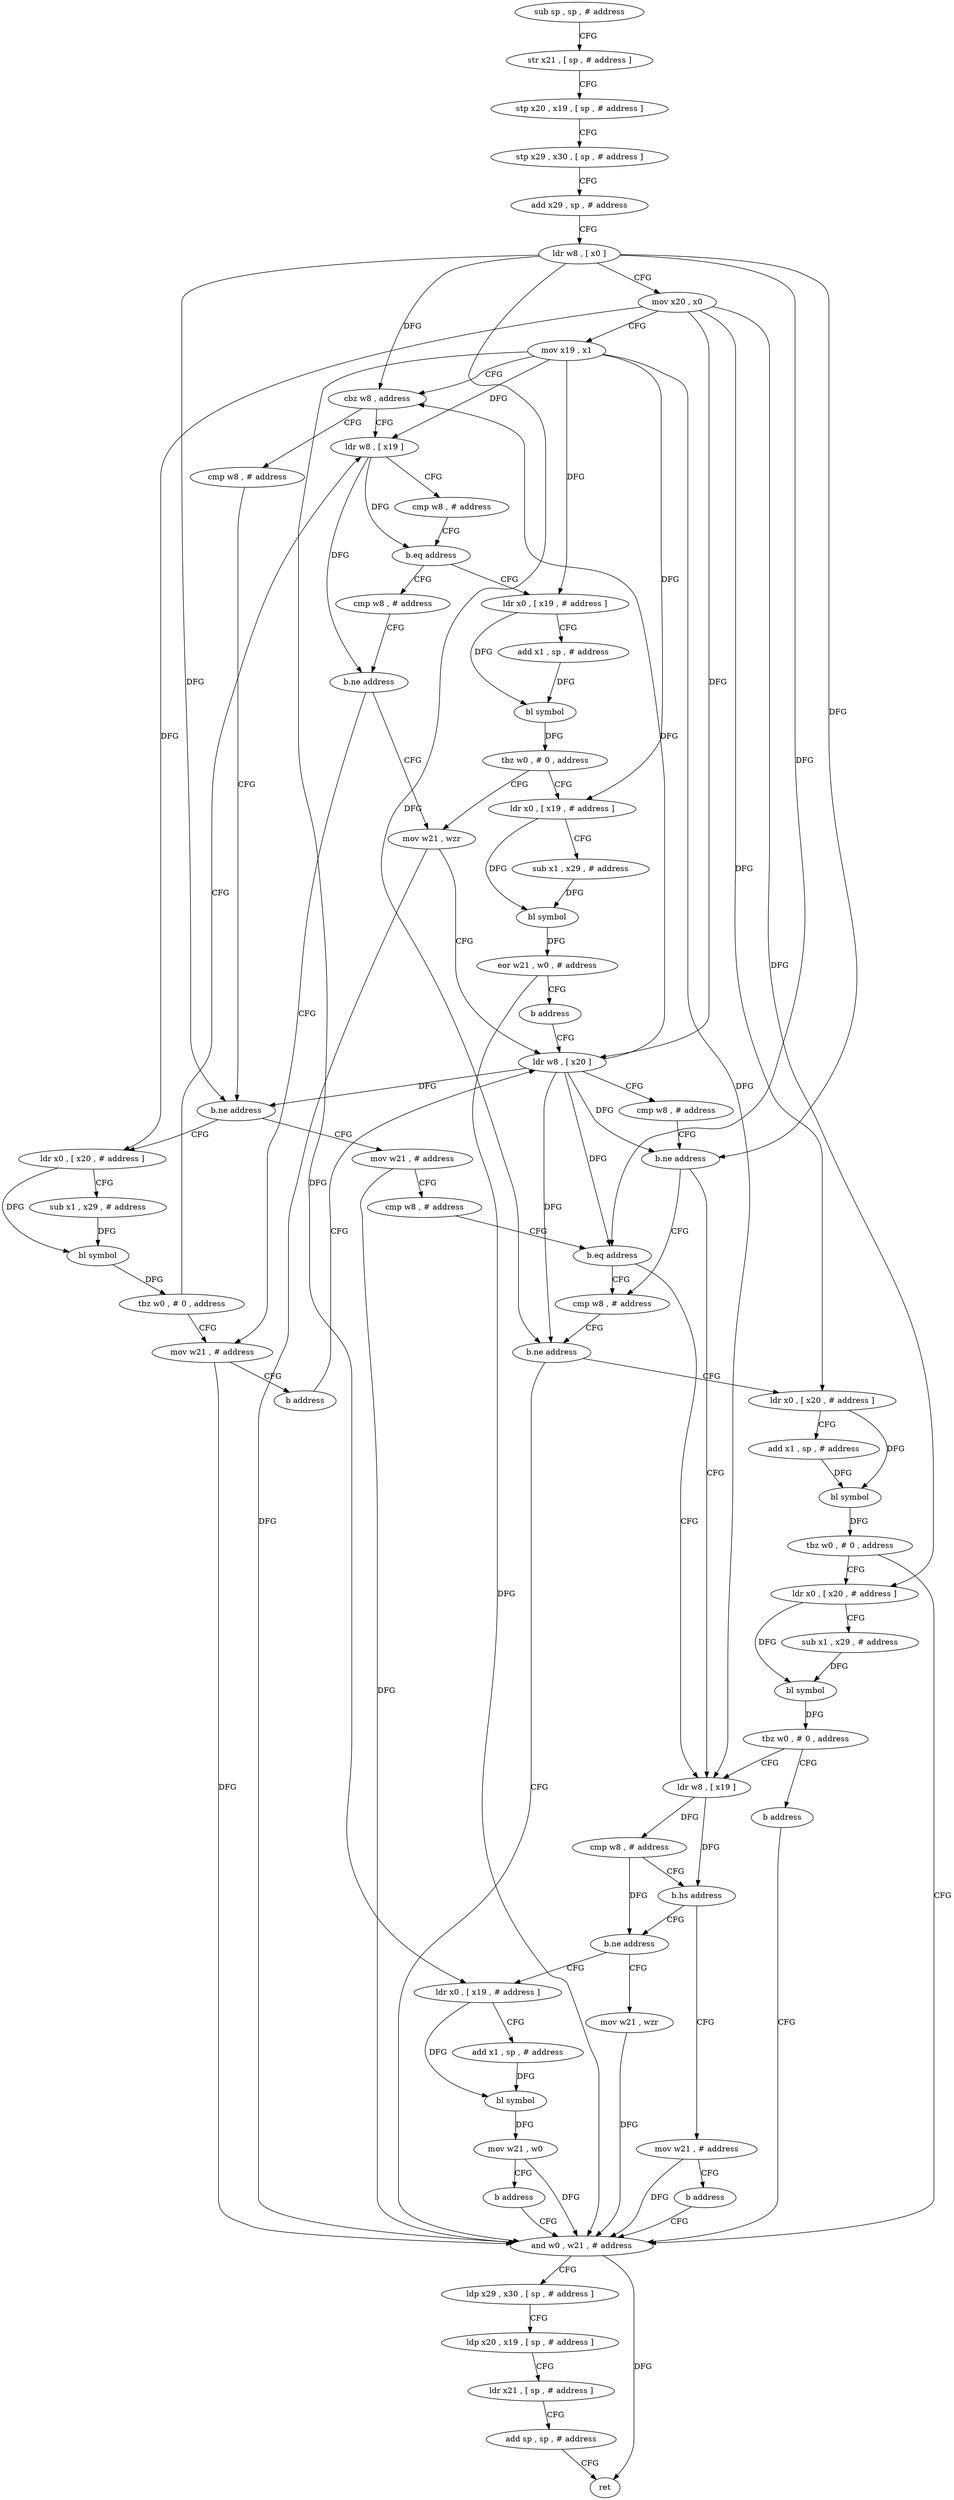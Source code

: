 digraph "func" {
"125244" [label = "sub sp , sp , # address" ]
"125248" [label = "str x21 , [ sp , # address ]" ]
"125252" [label = "stp x20 , x19 , [ sp , # address ]" ]
"125256" [label = "stp x29 , x30 , [ sp , # address ]" ]
"125260" [label = "add x29 , sp , # address" ]
"125264" [label = "ldr w8 , [ x0 ]" ]
"125268" [label = "mov x20 , x0" ]
"125272" [label = "mov x19 , x1" ]
"125276" [label = "cbz w8 , address" ]
"125304" [label = "ldr w8 , [ x19 ]" ]
"125280" [label = "cmp w8 , # address" ]
"125308" [label = "cmp w8 , # address" ]
"125312" [label = "b.eq address" ]
"125388" [label = "ldr x0 , [ x19 , # address ]" ]
"125316" [label = "cmp w8 , # address" ]
"125284" [label = "b.ne address" ]
"125332" [label = "mov w21 , # address" ]
"125288" [label = "ldr x0 , [ x20 , # address ]" ]
"125392" [label = "add x1 , sp , # address" ]
"125396" [label = "bl symbol" ]
"125400" [label = "tbz w0 , # 0 , address" ]
"125424" [label = "mov w21 , wzr" ]
"125404" [label = "ldr x0 , [ x19 , # address ]" ]
"125320" [label = "b.ne address" ]
"125324" [label = "mov w21 , # address" ]
"125336" [label = "cmp w8 , # address" ]
"125340" [label = "b.eq address" ]
"125440" [label = "ldr w8 , [ x19 ]" ]
"125344" [label = "cmp w8 , # address" ]
"125292" [label = "sub x1 , x29 , # address" ]
"125296" [label = "bl symbol" ]
"125300" [label = "tbz w0 , # 0 , address" ]
"125428" [label = "ldr w8 , [ x20 ]" ]
"125408" [label = "sub x1 , x29 , # address" ]
"125412" [label = "bl symbol" ]
"125416" [label = "eor w21 , w0 , # address" ]
"125420" [label = "b address" ]
"125328" [label = "b address" ]
"125444" [label = "cmp w8 , # address" ]
"125448" [label = "b.hs address" ]
"125460" [label = "b.ne address" ]
"125452" [label = "mov w21 , # address" ]
"125348" [label = "b.ne address" ]
"125488" [label = "and w0 , w21 , # address" ]
"125352" [label = "ldr x0 , [ x20 , # address ]" ]
"125432" [label = "cmp w8 , # address" ]
"125436" [label = "b.ne address" ]
"125484" [label = "mov w21 , wzr" ]
"125464" [label = "ldr x0 , [ x19 , # address ]" ]
"125456" [label = "b address" ]
"125492" [label = "ldp x29 , x30 , [ sp , # address ]" ]
"125496" [label = "ldp x20 , x19 , [ sp , # address ]" ]
"125500" [label = "ldr x21 , [ sp , # address ]" ]
"125504" [label = "add sp , sp , # address" ]
"125508" [label = "ret" ]
"125356" [label = "add x1 , sp , # address" ]
"125360" [label = "bl symbol" ]
"125364" [label = "tbz w0 , # 0 , address" ]
"125368" [label = "ldr x0 , [ x20 , # address ]" ]
"125468" [label = "add x1 , sp , # address" ]
"125472" [label = "bl symbol" ]
"125476" [label = "mov w21 , w0" ]
"125480" [label = "b address" ]
"125372" [label = "sub x1 , x29 , # address" ]
"125376" [label = "bl symbol" ]
"125380" [label = "tbz w0 , # 0 , address" ]
"125384" [label = "b address" ]
"125244" -> "125248" [ label = "CFG" ]
"125248" -> "125252" [ label = "CFG" ]
"125252" -> "125256" [ label = "CFG" ]
"125256" -> "125260" [ label = "CFG" ]
"125260" -> "125264" [ label = "CFG" ]
"125264" -> "125268" [ label = "CFG" ]
"125264" -> "125276" [ label = "DFG" ]
"125264" -> "125284" [ label = "DFG" ]
"125264" -> "125340" [ label = "DFG" ]
"125264" -> "125348" [ label = "DFG" ]
"125264" -> "125436" [ label = "DFG" ]
"125268" -> "125272" [ label = "CFG" ]
"125268" -> "125288" [ label = "DFG" ]
"125268" -> "125428" [ label = "DFG" ]
"125268" -> "125352" [ label = "DFG" ]
"125268" -> "125368" [ label = "DFG" ]
"125272" -> "125276" [ label = "CFG" ]
"125272" -> "125304" [ label = "DFG" ]
"125272" -> "125388" [ label = "DFG" ]
"125272" -> "125404" [ label = "DFG" ]
"125272" -> "125440" [ label = "DFG" ]
"125272" -> "125464" [ label = "DFG" ]
"125276" -> "125304" [ label = "CFG" ]
"125276" -> "125280" [ label = "CFG" ]
"125304" -> "125308" [ label = "CFG" ]
"125304" -> "125312" [ label = "DFG" ]
"125304" -> "125320" [ label = "DFG" ]
"125280" -> "125284" [ label = "CFG" ]
"125308" -> "125312" [ label = "CFG" ]
"125312" -> "125388" [ label = "CFG" ]
"125312" -> "125316" [ label = "CFG" ]
"125388" -> "125392" [ label = "CFG" ]
"125388" -> "125396" [ label = "DFG" ]
"125316" -> "125320" [ label = "CFG" ]
"125284" -> "125332" [ label = "CFG" ]
"125284" -> "125288" [ label = "CFG" ]
"125332" -> "125336" [ label = "CFG" ]
"125332" -> "125488" [ label = "DFG" ]
"125288" -> "125292" [ label = "CFG" ]
"125288" -> "125296" [ label = "DFG" ]
"125392" -> "125396" [ label = "DFG" ]
"125396" -> "125400" [ label = "DFG" ]
"125400" -> "125424" [ label = "CFG" ]
"125400" -> "125404" [ label = "CFG" ]
"125424" -> "125428" [ label = "CFG" ]
"125424" -> "125488" [ label = "DFG" ]
"125404" -> "125408" [ label = "CFG" ]
"125404" -> "125412" [ label = "DFG" ]
"125320" -> "125424" [ label = "CFG" ]
"125320" -> "125324" [ label = "CFG" ]
"125324" -> "125328" [ label = "CFG" ]
"125324" -> "125488" [ label = "DFG" ]
"125336" -> "125340" [ label = "CFG" ]
"125340" -> "125440" [ label = "CFG" ]
"125340" -> "125344" [ label = "CFG" ]
"125440" -> "125444" [ label = "DFG" ]
"125440" -> "125448" [ label = "DFG" ]
"125344" -> "125348" [ label = "CFG" ]
"125292" -> "125296" [ label = "DFG" ]
"125296" -> "125300" [ label = "DFG" ]
"125300" -> "125324" [ label = "CFG" ]
"125300" -> "125304" [ label = "CFG" ]
"125428" -> "125432" [ label = "CFG" ]
"125428" -> "125276" [ label = "DFG" ]
"125428" -> "125284" [ label = "DFG" ]
"125428" -> "125340" [ label = "DFG" ]
"125428" -> "125348" [ label = "DFG" ]
"125428" -> "125436" [ label = "DFG" ]
"125408" -> "125412" [ label = "DFG" ]
"125412" -> "125416" [ label = "DFG" ]
"125416" -> "125420" [ label = "CFG" ]
"125416" -> "125488" [ label = "DFG" ]
"125420" -> "125428" [ label = "CFG" ]
"125328" -> "125428" [ label = "CFG" ]
"125444" -> "125448" [ label = "CFG" ]
"125444" -> "125460" [ label = "DFG" ]
"125448" -> "125460" [ label = "CFG" ]
"125448" -> "125452" [ label = "CFG" ]
"125460" -> "125484" [ label = "CFG" ]
"125460" -> "125464" [ label = "CFG" ]
"125452" -> "125456" [ label = "CFG" ]
"125452" -> "125488" [ label = "DFG" ]
"125348" -> "125488" [ label = "CFG" ]
"125348" -> "125352" [ label = "CFG" ]
"125488" -> "125492" [ label = "CFG" ]
"125488" -> "125508" [ label = "DFG" ]
"125352" -> "125356" [ label = "CFG" ]
"125352" -> "125360" [ label = "DFG" ]
"125432" -> "125436" [ label = "CFG" ]
"125436" -> "125344" [ label = "CFG" ]
"125436" -> "125440" [ label = "CFG" ]
"125484" -> "125488" [ label = "DFG" ]
"125464" -> "125468" [ label = "CFG" ]
"125464" -> "125472" [ label = "DFG" ]
"125456" -> "125488" [ label = "CFG" ]
"125492" -> "125496" [ label = "CFG" ]
"125496" -> "125500" [ label = "CFG" ]
"125500" -> "125504" [ label = "CFG" ]
"125504" -> "125508" [ label = "CFG" ]
"125356" -> "125360" [ label = "DFG" ]
"125360" -> "125364" [ label = "DFG" ]
"125364" -> "125488" [ label = "CFG" ]
"125364" -> "125368" [ label = "CFG" ]
"125368" -> "125372" [ label = "CFG" ]
"125368" -> "125376" [ label = "DFG" ]
"125468" -> "125472" [ label = "DFG" ]
"125472" -> "125476" [ label = "DFG" ]
"125476" -> "125480" [ label = "CFG" ]
"125476" -> "125488" [ label = "DFG" ]
"125480" -> "125488" [ label = "CFG" ]
"125372" -> "125376" [ label = "DFG" ]
"125376" -> "125380" [ label = "DFG" ]
"125380" -> "125440" [ label = "CFG" ]
"125380" -> "125384" [ label = "CFG" ]
"125384" -> "125488" [ label = "CFG" ]
}
